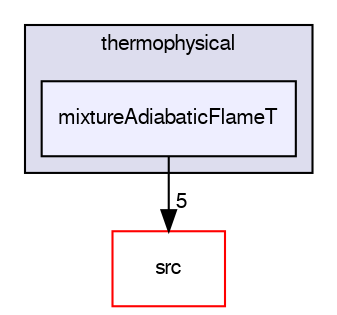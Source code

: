 digraph "applications/utilities/thermophysical/mixtureAdiabaticFlameT" {
  bgcolor=transparent;
  compound=true
  node [ fontsize="10", fontname="FreeSans"];
  edge [ labelfontsize="10", labelfontname="FreeSans"];
  subgraph clusterdir_ad006ac2d4adf68d191bc9af38a824ca {
    graph [ bgcolor="#ddddee", pencolor="black", label="thermophysical" fontname="FreeSans", fontsize="10", URL="dir_ad006ac2d4adf68d191bc9af38a824ca.html"]
  dir_a45c6100cfea9102cd0e1c7957510a73 [shape=box, label="mixtureAdiabaticFlameT", style="filled", fillcolor="#eeeeff", pencolor="black", URL="dir_a45c6100cfea9102cd0e1c7957510a73.html"];
  }
  dir_68267d1309a1af8e8297ef4c3efbcdba [shape=box label="src" color="red" URL="dir_68267d1309a1af8e8297ef4c3efbcdba.html"];
  dir_a45c6100cfea9102cd0e1c7957510a73->dir_68267d1309a1af8e8297ef4c3efbcdba [headlabel="5", labeldistance=1.5 headhref="dir_000567_000568.html"];
}
